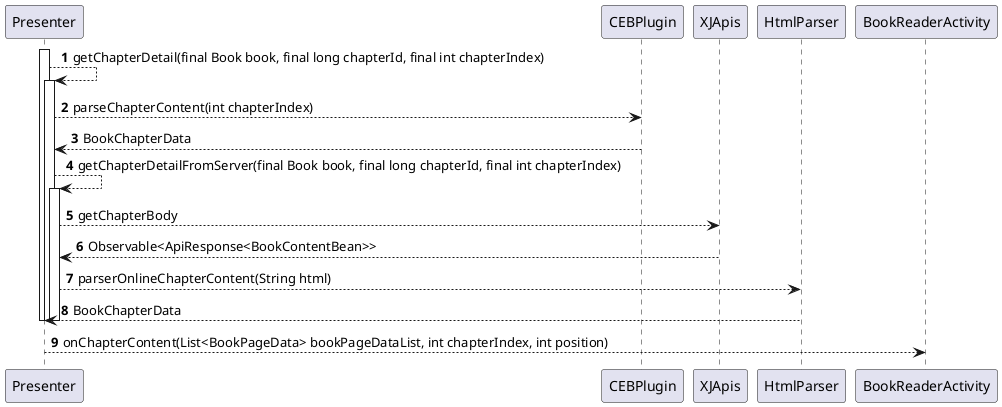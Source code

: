 @startuml
autonumber
activate Presenter
Presenter --> Presenter : getChapterDetail(final Book book, final long chapterId, final int chapterIndex)
activate Presenter
Presenter --> CEBPlugin : parseChapterContent(int chapterIndex)
Presenter <-- CEBPlugin : BookChapterData

Presenter --> Presenter : getChapterDetailFromServer(final Book book, final long chapterId, final int chapterIndex)
activate Presenter
Presenter --> XJApis : getChapterBody
Presenter <-- XJApis : Observable<ApiResponse<BookContentBean>>
Presenter --> HtmlParser : parserOnlineChapterContent(String html)
Presenter <-- HtmlParser : BookChapterData
deactivate Presenter
deactivate Presenter
deactivate Presenter

Presenter --> BookReaderActivity : onChapterContent(List<BookPageData> bookPageDataList, int chapterIndex, int position)

@enduml